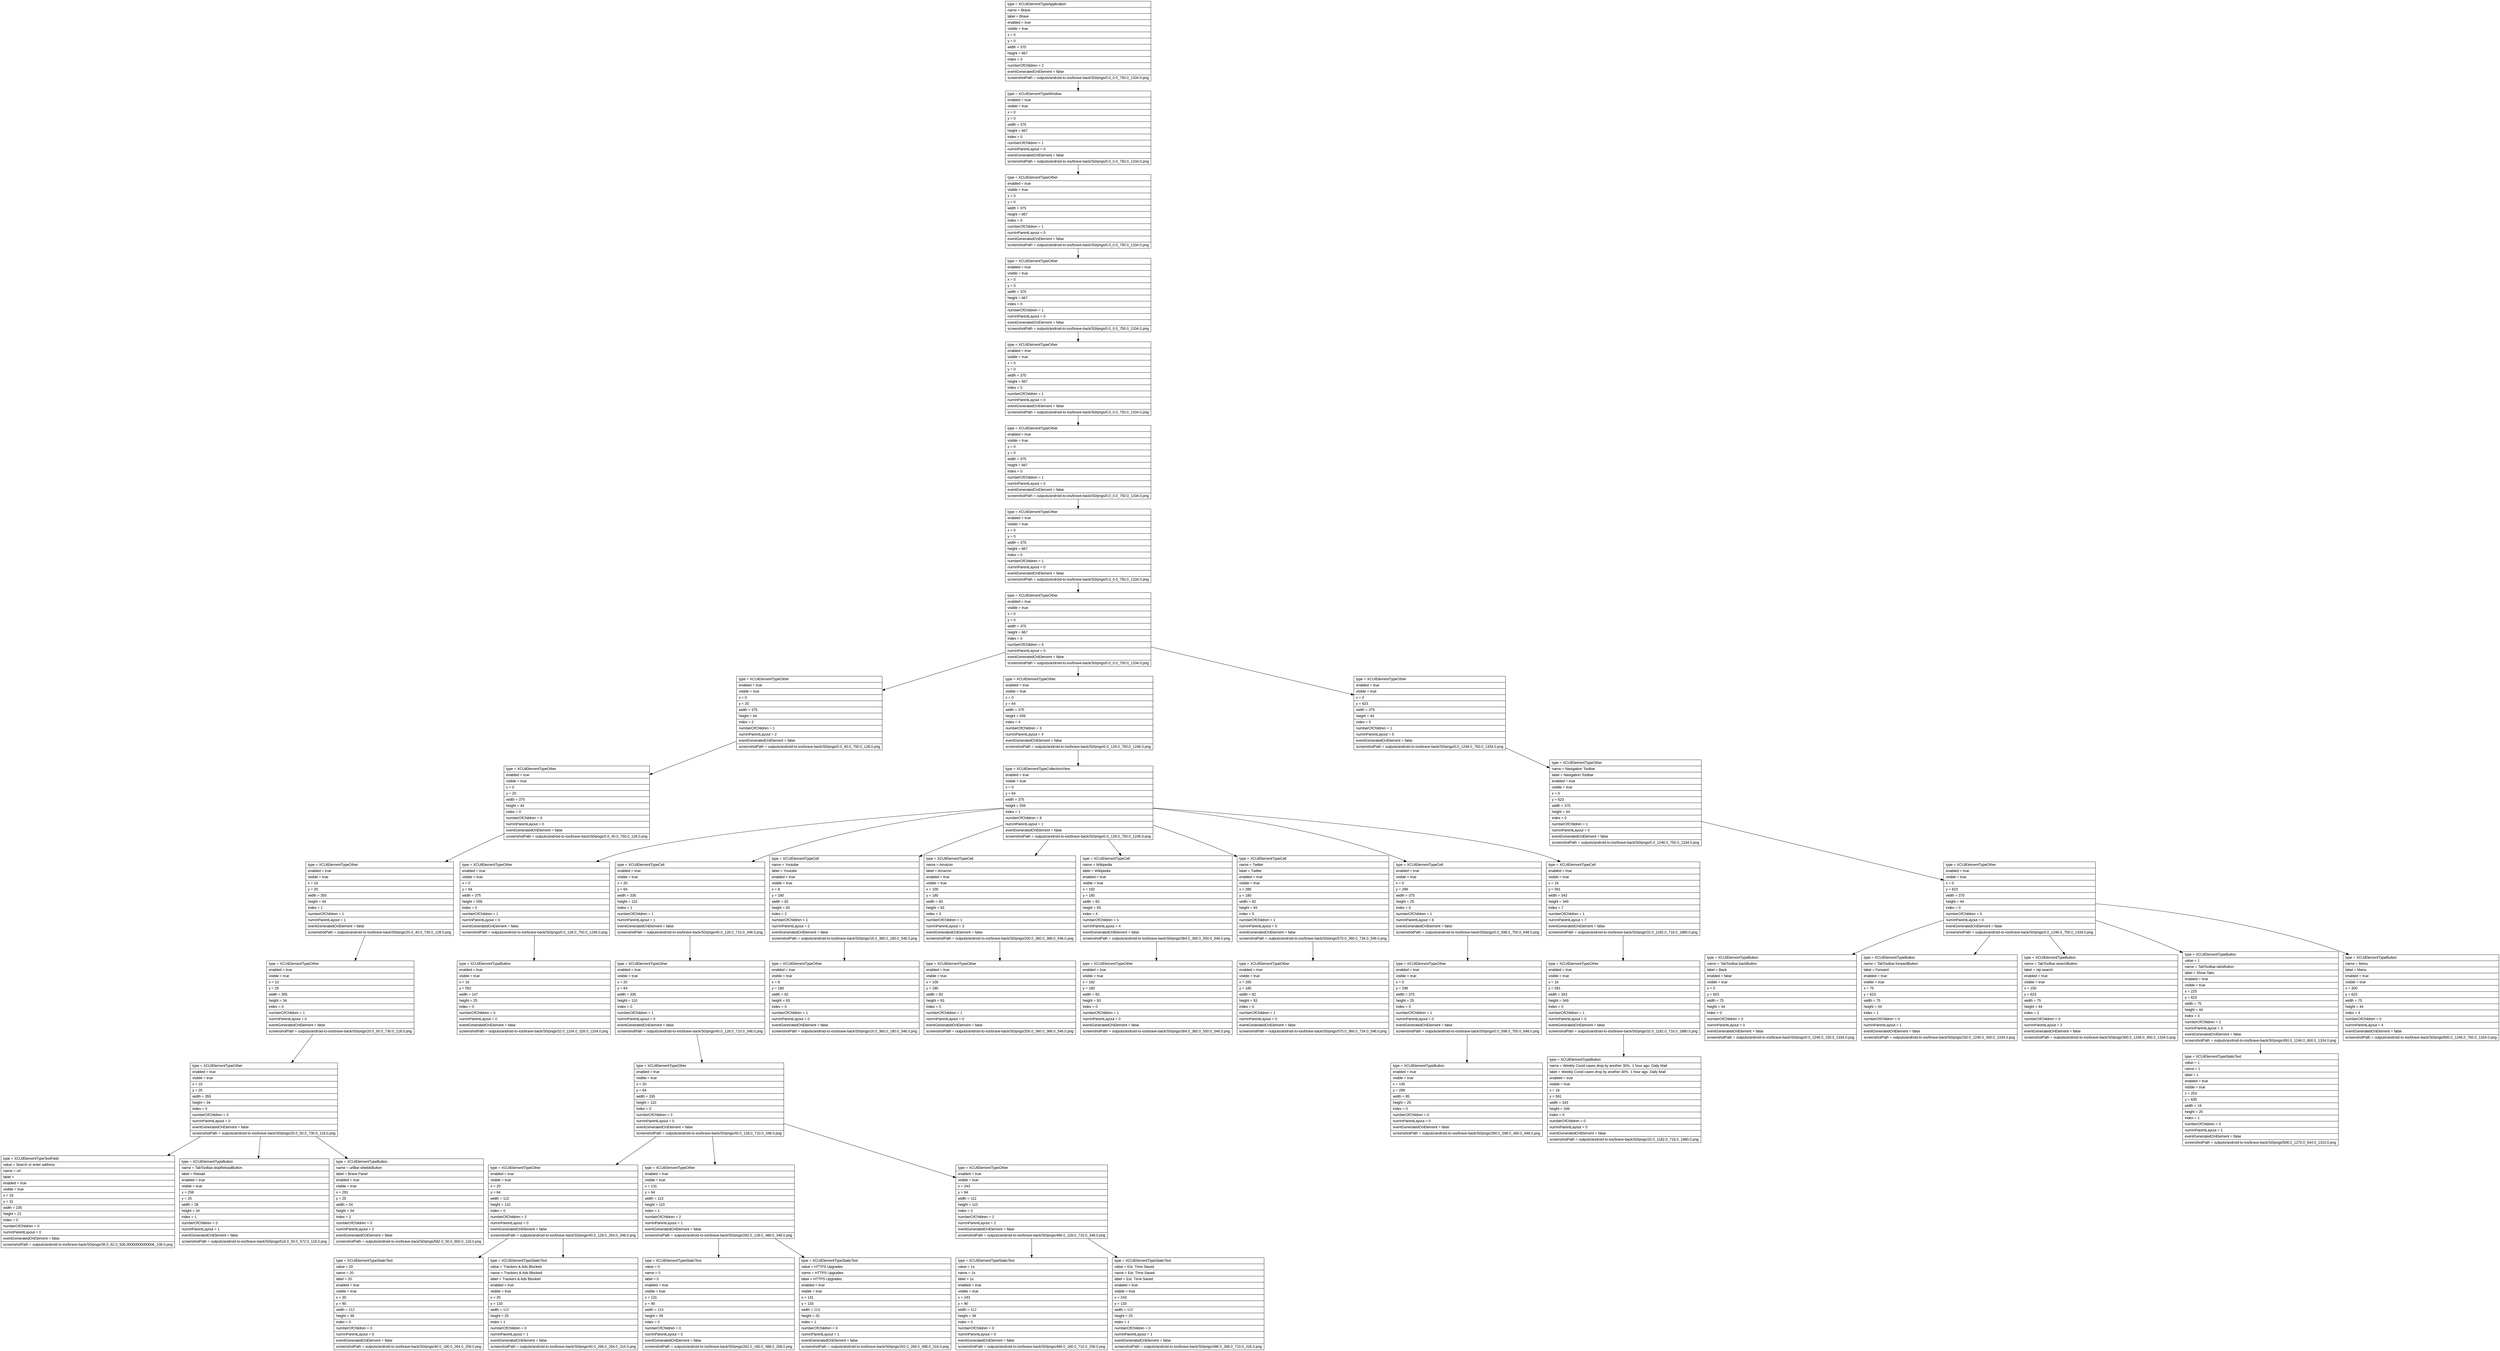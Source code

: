 digraph Layout {

	node [shape=record fontname=Arial];

	0	[label="{type = XCUIElementTypeApplication\l|name = Brave\l|label = Brave\l|enabled = true\l|visible = true\l|x = 0\l|y = 0\l|width = 375\l|height = 667\l|index = 0\l|numberOfChildren = 2\l|eventGeneratedOnElement = false \l|screenshotPath = outputs/android-to-ios/brave-back/S0/pngs/0.0_0.0_750.0_1334.0.png\l}"]
	1	[label="{type = XCUIElementTypeWindow\l|enabled = true\l|visible = true\l|x = 0\l|y = 0\l|width = 375\l|height = 667\l|index = 0\l|numberOfChildren = 1\l|numInParentLayout = 0\l|eventGeneratedOnElement = false \l|screenshotPath = outputs/android-to-ios/brave-back/S0/pngs/0.0_0.0_750.0_1334.0.png\l}"]
	2	[label="{type = XCUIElementTypeOther\l|enabled = true\l|visible = true\l|x = 0\l|y = 0\l|width = 375\l|height = 667\l|index = 0\l|numberOfChildren = 1\l|numInParentLayout = 0\l|eventGeneratedOnElement = false \l|screenshotPath = outputs/android-to-ios/brave-back/S0/pngs/0.0_0.0_750.0_1334.0.png\l}"]
	3	[label="{type = XCUIElementTypeOther\l|enabled = true\l|visible = true\l|x = 0\l|y = 0\l|width = 375\l|height = 667\l|index = 0\l|numberOfChildren = 1\l|numInParentLayout = 0\l|eventGeneratedOnElement = false \l|screenshotPath = outputs/android-to-ios/brave-back/S0/pngs/0.0_0.0_750.0_1334.0.png\l}"]
	4	[label="{type = XCUIElementTypeOther\l|enabled = true\l|visible = true\l|x = 0\l|y = 0\l|width = 375\l|height = 667\l|index = 0\l|numberOfChildren = 1\l|numInParentLayout = 0\l|eventGeneratedOnElement = false \l|screenshotPath = outputs/android-to-ios/brave-back/S0/pngs/0.0_0.0_750.0_1334.0.png\l}"]
	5	[label="{type = XCUIElementTypeOther\l|enabled = true\l|visible = true\l|x = 0\l|y = 0\l|width = 375\l|height = 667\l|index = 0\l|numberOfChildren = 1\l|numInParentLayout = 0\l|eventGeneratedOnElement = false \l|screenshotPath = outputs/android-to-ios/brave-back/S0/pngs/0.0_0.0_750.0_1334.0.png\l}"]
	6	[label="{type = XCUIElementTypeOther\l|enabled = true\l|visible = true\l|x = 0\l|y = 0\l|width = 375\l|height = 667\l|index = 0\l|numberOfChildren = 1\l|numInParentLayout = 0\l|eventGeneratedOnElement = false \l|screenshotPath = outputs/android-to-ios/brave-back/S0/pngs/0.0_0.0_750.0_1334.0.png\l}"]
	7	[label="{type = XCUIElementTypeOther\l|enabled = true\l|visible = true\l|x = 0\l|y = 0\l|width = 375\l|height = 667\l|index = 0\l|numberOfChildren = 6\l|numInParentLayout = 0\l|eventGeneratedOnElement = false \l|screenshotPath = outputs/android-to-ios/brave-back/S0/pngs/0.0_0.0_750.0_1334.0.png\l}"]
	8	[label="{type = XCUIElementTypeOther\l|enabled = true\l|visible = true\l|x = 0\l|y = 20\l|width = 375\l|height = 44\l|index = 2\l|numberOfChildren = 1\l|numInParentLayout = 2\l|eventGeneratedOnElement = false \l|screenshotPath = outputs/android-to-ios/brave-back/S0/pngs/0.0_40.0_750.0_128.0.png\l}"]
	9	[label="{type = XCUIElementTypeOther\l|enabled = true\l|visible = true\l|x = 0\l|y = 64\l|width = 375\l|height = 559\l|index = 4\l|numberOfChildren = 3\l|numInParentLayout = 4\l|eventGeneratedOnElement = false \l|screenshotPath = outputs/android-to-ios/brave-back/S0/pngs/0.0_128.0_750.0_1246.0.png\l}"]
	10	[label="{type = XCUIElementTypeOther\l|enabled = true\l|visible = true\l|x = 0\l|y = 623\l|width = 375\l|height = 44\l|index = 5\l|numberOfChildren = 1\l|numInParentLayout = 5\l|eventGeneratedOnElement = false \l|screenshotPath = outputs/android-to-ios/brave-back/S0/pngs/0.0_1246.0_750.0_1334.0.png\l}"]
	11	[label="{type = XCUIElementTypeOther\l|enabled = true\l|visible = true\l|x = 0\l|y = 20\l|width = 375\l|height = 44\l|index = 0\l|numberOfChildren = 4\l|numInParentLayout = 0\l|eventGeneratedOnElement = false \l|screenshotPath = outputs/android-to-ios/brave-back/S0/pngs/0.0_40.0_750.0_128.0.png\l}"]
	12	[label="{type = XCUIElementTypeCollectionView\l|enabled = true\l|visible = true\l|x = 0\l|y = 64\l|width = 375\l|height = 559\l|index = 1\l|numberOfChildren = 8\l|numInParentLayout = 1\l|eventGeneratedOnElement = false \l|screenshotPath = outputs/android-to-ios/brave-back/S0/pngs/0.0_128.0_750.0_1246.0.png\l}"]
	13	[label="{type = XCUIElementTypeOther\l|name = Navigation Toolbar\l|label = Navigation Toolbar\l|enabled = true\l|visible = true\l|x = 0\l|y = 623\l|width = 375\l|height = 44\l|index = 0\l|numberOfChildren = 1\l|numInParentLayout = 0\l|eventGeneratedOnElement = false \l|screenshotPath = outputs/android-to-ios/brave-back/S0/pngs/0.0_1246.0_750.0_1334.0.png\l}"]
	14	[label="{type = XCUIElementTypeOther\l|enabled = true\l|visible = true\l|x = 10\l|y = 20\l|width = 355\l|height = 44\l|index = 1\l|numberOfChildren = 1\l|numInParentLayout = 1\l|eventGeneratedOnElement = false \l|screenshotPath = outputs/android-to-ios/brave-back/S0/pngs/20.0_40.0_730.0_128.0.png\l}"]
	15	[label="{type = XCUIElementTypeOther\l|enabled = true\l|visible = true\l|x = 0\l|y = 64\l|width = 375\l|height = 559\l|index = 0\l|numberOfChildren = 1\l|numInParentLayout = 0\l|eventGeneratedOnElement = false \l|screenshotPath = outputs/android-to-ios/brave-back/S0/pngs/0.0_128.0_750.0_1246.0.png\l}"]
	16	[label="{type = XCUIElementTypeCell\l|enabled = true\l|visible = true\l|x = 20\l|y = 64\l|width = 335\l|height = 110\l|index = 1\l|numberOfChildren = 1\l|numInParentLayout = 1\l|eventGeneratedOnElement = false \l|screenshotPath = outputs/android-to-ios/brave-back/S0/pngs/40.0_128.0_710.0_348.0.png\l}"]
	17	[label="{type = XCUIElementTypeCell\l|name = Youtube\l|label = Youtube\l|enabled = true\l|visible = true\l|x = 8\l|y = 180\l|width = 82\l|height = 93\l|index = 2\l|numberOfChildren = 1\l|numInParentLayout = 2\l|eventGeneratedOnElement = false \l|screenshotPath = outputs/android-to-ios/brave-back/S0/pngs/16.0_360.0_180.0_546.0.png\l}"]
	18	[label="{type = XCUIElementTypeCell\l|name = Amazon\l|label = Amazon\l|enabled = true\l|visible = true\l|x = 100\l|y = 180\l|width = 83\l|height = 93\l|index = 3\l|numberOfChildren = 1\l|numInParentLayout = 3\l|eventGeneratedOnElement = false \l|screenshotPath = outputs/android-to-ios/brave-back/S0/pngs/200.0_360.0_366.0_546.0.png\l}"]
	19	[label="{type = XCUIElementTypeCell\l|name = Wikipedia\l|label = Wikipedia\l|enabled = true\l|visible = true\l|x = 192\l|y = 180\l|width = 83\l|height = 93\l|index = 4\l|numberOfChildren = 1\l|numInParentLayout = 4\l|eventGeneratedOnElement = false \l|screenshotPath = outputs/android-to-ios/brave-back/S0/pngs/384.0_360.0_550.0_546.0.png\l}"]
	20	[label="{type = XCUIElementTypeCell\l|name = Twitter\l|label = Twitter\l|enabled = true\l|visible = true\l|x = 285\l|y = 180\l|width = 82\l|height = 93\l|index = 5\l|numberOfChildren = 1\l|numInParentLayout = 5\l|eventGeneratedOnElement = false \l|screenshotPath = outputs/android-to-ios/brave-back/S0/pngs/570.0_360.0_734.0_546.0.png\l}"]
	21	[label="{type = XCUIElementTypeCell\l|enabled = true\l|visible = true\l|x = 0\l|y = 299\l|width = 375\l|height = 25\l|index = 6\l|numberOfChildren = 1\l|numInParentLayout = 6\l|eventGeneratedOnElement = false \l|screenshotPath = outputs/android-to-ios/brave-back/S0/pngs/0.0_598.0_750.0_648.0.png\l}"]
	22	[label="{type = XCUIElementTypeCell\l|enabled = true\l|visible = true\l|x = 16\l|y = 591\l|width = 343\l|height = 349\l|index = 7\l|numberOfChildren = 1\l|numInParentLayout = 7\l|eventGeneratedOnElement = false \l|screenshotPath = outputs/android-to-ios/brave-back/S0/pngs/32.0_1182.0_718.0_1880.0.png\l}"]
	23	[label="{type = XCUIElementTypeOther\l|enabled = true\l|visible = true\l|x = 0\l|y = 623\l|width = 375\l|height = 44\l|index = 0\l|numberOfChildren = 5\l|numInParentLayout = 0\l|eventGeneratedOnElement = false \l|screenshotPath = outputs/android-to-ios/brave-back/S0/pngs/0.0_1246.0_750.0_1334.0.png\l}"]
	24	[label="{type = XCUIElementTypeOther\l|enabled = true\l|visible = true\l|x = 10\l|y = 25\l|width = 355\l|height = 34\l|index = 0\l|numberOfChildren = 1\l|numInParentLayout = 0\l|eventGeneratedOnElement = false \l|screenshotPath = outputs/android-to-ios/brave-back/S0/pngs/20.0_50.0_730.0_118.0.png\l}"]
	25	[label="{type = XCUIElementTypeButton\l|enabled = true\l|visible = true\l|x = 16\l|y = 552\l|width = 147\l|height = 25\l|index = 0\l|numberOfChildren = 0\l|numInParentLayout = 0\l|eventGeneratedOnElement = false \l|screenshotPath = outputs/android-to-ios/brave-back/S0/pngs/32.0_1104.0_326.0_1154.0.png\l}"]
	26	[label="{type = XCUIElementTypeOther\l|enabled = true\l|visible = true\l|x = 20\l|y = 64\l|width = 335\l|height = 110\l|index = 0\l|numberOfChildren = 1\l|numInParentLayout = 0\l|eventGeneratedOnElement = false \l|screenshotPath = outputs/android-to-ios/brave-back/S0/pngs/40.0_128.0_710.0_348.0.png\l}"]
	27	[label="{type = XCUIElementTypeOther\l|enabled = true\l|visible = true\l|x = 8\l|y = 180\l|width = 82\l|height = 93\l|index = 0\l|numberOfChildren = 1\l|numInParentLayout = 0\l|eventGeneratedOnElement = false \l|screenshotPath = outputs/android-to-ios/brave-back/S0/pngs/16.0_360.0_180.0_546.0.png\l}"]
	28	[label="{type = XCUIElementTypeOther\l|enabled = true\l|visible = true\l|x = 100\l|y = 180\l|width = 83\l|height = 93\l|index = 0\l|numberOfChildren = 1\l|numInParentLayout = 0\l|eventGeneratedOnElement = false \l|screenshotPath = outputs/android-to-ios/brave-back/S0/pngs/200.0_360.0_366.0_546.0.png\l}"]
	29	[label="{type = XCUIElementTypeOther\l|enabled = true\l|visible = true\l|x = 192\l|y = 180\l|width = 83\l|height = 93\l|index = 0\l|numberOfChildren = 1\l|numInParentLayout = 0\l|eventGeneratedOnElement = false \l|screenshotPath = outputs/android-to-ios/brave-back/S0/pngs/384.0_360.0_550.0_546.0.png\l}"]
	30	[label="{type = XCUIElementTypeOther\l|enabled = true\l|visible = true\l|x = 285\l|y = 180\l|width = 82\l|height = 93\l|index = 0\l|numberOfChildren = 1\l|numInParentLayout = 0\l|eventGeneratedOnElement = false \l|screenshotPath = outputs/android-to-ios/brave-back/S0/pngs/570.0_360.0_734.0_546.0.png\l}"]
	31	[label="{type = XCUIElementTypeOther\l|enabled = true\l|visible = true\l|x = 0\l|y = 299\l|width = 375\l|height = 25\l|index = 0\l|numberOfChildren = 1\l|numInParentLayout = 0\l|eventGeneratedOnElement = false \l|screenshotPath = outputs/android-to-ios/brave-back/S0/pngs/0.0_598.0_750.0_648.0.png\l}"]
	32	[label="{type = XCUIElementTypeOther\l|enabled = true\l|visible = true\l|x = 16\l|y = 591\l|width = 343\l|height = 349\l|index = 0\l|numberOfChildren = 1\l|numInParentLayout = 0\l|eventGeneratedOnElement = false \l|screenshotPath = outputs/android-to-ios/brave-back/S0/pngs/32.0_1182.0_718.0_1880.0.png\l}"]
	33	[label="{type = XCUIElementTypeButton\l|name = TabToolbar.backButton\l|label = Back\l|enabled = false\l|visible = true\l|x = 0\l|y = 623\l|width = 75\l|height = 44\l|index = 0\l|numberOfChildren = 0\l|numInParentLayout = 0\l|eventGeneratedOnElement = false \l|screenshotPath = outputs/android-to-ios/brave-back/S0/pngs/0.0_1246.0_150.0_1334.0.png\l}"]
	34	[label="{type = XCUIElementTypeButton\l|name = TabToolbar.forwardButton\l|label = Forward\l|enabled = true\l|visible = true\l|x = 75\l|y = 623\l|width = 75\l|height = 44\l|index = 1\l|numberOfChildren = 0\l|numInParentLayout = 1\l|eventGeneratedOnElement = false \l|screenshotPath = outputs/android-to-ios/brave-back/S0/pngs/150.0_1246.0_300.0_1334.0.png\l}"]
	35	[label="{type = XCUIElementTypeButton\l|name = TabToolbar.searchButton\l|label = ntp search\l|enabled = true\l|visible = true\l|x = 150\l|y = 623\l|width = 75\l|height = 44\l|index = 2\l|numberOfChildren = 0\l|numInParentLayout = 2\l|eventGeneratedOnElement = false \l|screenshotPath = outputs/android-to-ios/brave-back/S0/pngs/300.0_1246.0_450.0_1334.0.png\l}"]
	36	[label="{type = XCUIElementTypeButton\l|value = 1\l|name = TabToolbar.tabsButton\l|label = Show Tabs\l|enabled = true\l|visible = true\l|x = 225\l|y = 623\l|width = 75\l|height = 44\l|index = 3\l|numberOfChildren = 2\l|numInParentLayout = 3\l|eventGeneratedOnElement = false \l|screenshotPath = outputs/android-to-ios/brave-back/S0/pngs/450.0_1246.0_600.0_1334.0.png\l}"]
	37	[label="{type = XCUIElementTypeButton\l|name = Menu\l|label = Menu\l|enabled = true\l|visible = true\l|x = 300\l|y = 623\l|width = 75\l|height = 44\l|index = 4\l|numberOfChildren = 0\l|numInParentLayout = 4\l|eventGeneratedOnElement = false \l|screenshotPath = outputs/android-to-ios/brave-back/S0/pngs/600.0_1246.0_750.0_1334.0.png\l}"]
	38	[label="{type = XCUIElementTypeOther\l|enabled = true\l|visible = true\l|x = 10\l|y = 25\l|width = 355\l|height = 34\l|index = 0\l|numberOfChildren = 3\l|numInParentLayout = 0\l|eventGeneratedOnElement = false \l|screenshotPath = outputs/android-to-ios/brave-back/S0/pngs/20.0_50.0_730.0_118.0.png\l}"]
	39	[label="{type = XCUIElementTypeOther\l|enabled = true\l|visible = true\l|x = 20\l|y = 64\l|width = 335\l|height = 110\l|index = 0\l|numberOfChildren = 3\l|numInParentLayout = 0\l|eventGeneratedOnElement = false \l|screenshotPath = outputs/android-to-ios/brave-back/S0/pngs/40.0_128.0_710.0_348.0.png\l}"]
	40	[label="{type = XCUIElementTypeButton\l|enabled = true\l|visible = true\l|x = 145\l|y = 299\l|width = 85\l|height = 25\l|index = 0\l|numberOfChildren = 0\l|numInParentLayout = 0\l|eventGeneratedOnElement = false \l|screenshotPath = outputs/android-to-ios/brave-back/S0/pngs/290.0_598.0_460.0_648.0.png\l}"]
	41	[label="{type = XCUIElementTypeButton\l|name = Weekly Covid cases drop by another 30%. 1 hour ago. Daily Mail\l|label = Weekly Covid cases drop by another 30%. 1 hour ago. Daily Mail\l|enabled = true\l|visible = true\l|x = 16\l|y = 591\l|width = 343\l|height = 349\l|index = 0\l|numberOfChildren = 0\l|numInParentLayout = 0\l|eventGeneratedOnElement = false \l|screenshotPath = outputs/android-to-ios/brave-back/S0/pngs/32.0_1182.0_718.0_1880.0.png\l}"]
	42	[label="{type = XCUIElementTypeStaticText\l|value = 1\l|name = 1\l|label = 1\l|enabled = true\l|visible = true\l|x = 253\l|y = 635\l|width = 19\l|height = 20\l|index = 1\l|numberOfChildren = 0\l|numInParentLayout = 1\l|eventGeneratedOnElement = false \l|screenshotPath = outputs/android-to-ios/brave-back/S0/pngs/506.0_1270.0_544.0_1310.0.png\l}"]
	43	[label="{type = XCUIElementTypeTextField\l|value = Search or enter address\l|name = url\l|label = \l|enabled = true\l|visible = true\l|x = 18\l|y = 31\l|width = 235\l|height = 22\l|index = 0\l|numberOfChildren = 0\l|numInParentLayout = 0\l|eventGeneratedOnElement = false \l|screenshotPath = outputs/android-to-ios/brave-back/S0/pngs/36.0_62.0_506.00000000000006_106.0.png\l}"]
	44	[label="{type = XCUIElementTypeButton\l|name = TabToolbar.stopReloadButton\l|label = Reload\l|enabled = true\l|visible = true\l|x = 258\l|y = 25\l|width = 28\l|height = 34\l|index = 1\l|numberOfChildren = 0\l|numInParentLayout = 1\l|eventGeneratedOnElement = false \l|screenshotPath = outputs/android-to-ios/brave-back/S0/pngs/516.0_50.0_572.0_118.0.png\l}"]
	45	[label="{type = XCUIElementTypeButton\l|name = urlBar-shieldsButton\l|label = Brave Panel\l|enabled = true\l|visible = true\l|x = 291\l|y = 25\l|width = 34\l|height = 34\l|index = 2\l|numberOfChildren = 0\l|numInParentLayout = 2\l|eventGeneratedOnElement = false \l|screenshotPath = outputs/android-to-ios/brave-back/S0/pngs/582.0_50.0_650.0_118.0.png\l}"]
	46	[label="{type = XCUIElementTypeOther\l|enabled = true\l|visible = true\l|x = 20\l|y = 64\l|width = 112\l|height = 110\l|index = 0\l|numberOfChildren = 2\l|numInParentLayout = 0\l|eventGeneratedOnElement = false \l|screenshotPath = outputs/android-to-ios/brave-back/S0/pngs/40.0_128.0_264.0_348.0.png\l}"]
	47	[label="{type = XCUIElementTypeOther\l|enabled = true\l|visible = true\l|x = 131\l|y = 64\l|width = 113\l|height = 110\l|index = 1\l|numberOfChildren = 2\l|numInParentLayout = 1\l|eventGeneratedOnElement = false \l|screenshotPath = outputs/android-to-ios/brave-back/S0/pngs/262.0_128.0_488.0_348.0.png\l}"]
	48	[label="{type = XCUIElementTypeOther\l|enabled = true\l|visible = true\l|x = 243\l|y = 64\l|width = 112\l|height = 110\l|index = 2\l|numberOfChildren = 2\l|numInParentLayout = 2\l|eventGeneratedOnElement = false \l|screenshotPath = outputs/android-to-ios/brave-back/S0/pngs/486.0_128.0_710.0_348.0.png\l}"]
	49	[label="{type = XCUIElementTypeStaticText\l|value = 20\l|name = 20\l|label = 20\l|enabled = true\l|visible = true\l|x = 20\l|y = 90\l|width = 112\l|height = 39\l|index = 0\l|numberOfChildren = 0\l|numInParentLayout = 0\l|eventGeneratedOnElement = false \l|screenshotPath = outputs/android-to-ios/brave-back/S0/pngs/40.0_180.0_264.0_258.0.png\l}"]
	50	[label="{type = XCUIElementTypeStaticText\l|value = Trackers & Ads Blocked\l|name = Trackers & Ads Blocked\l|label = Trackers & Ads Blocked\l|enabled = true\l|visible = true\l|x = 20\l|y = 133\l|width = 112\l|height = 25\l|index = 1\l|numberOfChildren = 0\l|numInParentLayout = 1\l|eventGeneratedOnElement = false \l|screenshotPath = outputs/android-to-ios/brave-back/S0/pngs/40.0_266.0_264.0_316.0.png\l}"]
	51	[label="{type = XCUIElementTypeStaticText\l|value = 0\l|name = 0\l|label = 0\l|enabled = true\l|visible = true\l|x = 131\l|y = 90\l|width = 113\l|height = 39\l|index = 0\l|numberOfChildren = 0\l|numInParentLayout = 0\l|eventGeneratedOnElement = false \l|screenshotPath = outputs/android-to-ios/brave-back/S0/pngs/262.0_180.0_488.0_258.0.png\l}"]
	52	[label="{type = XCUIElementTypeStaticText\l|value = HTTPS  Upgrades\l|name = HTTPS  Upgrades\l|label = HTTPS  Upgrades\l|enabled = true\l|visible = true\l|x = 131\l|y = 133\l|width = 113\l|height = 25\l|index = 1\l|numberOfChildren = 0\l|numInParentLayout = 1\l|eventGeneratedOnElement = false \l|screenshotPath = outputs/android-to-ios/brave-back/S0/pngs/262.0_266.0_488.0_316.0.png\l}"]
	53	[label="{type = XCUIElementTypeStaticText\l|value = 1s\l|name = 1s\l|label = 1s\l|enabled = true\l|visible = true\l|x = 243\l|y = 90\l|width = 112\l|height = 39\l|index = 0\l|numberOfChildren = 0\l|numInParentLayout = 0\l|eventGeneratedOnElement = false \l|screenshotPath = outputs/android-to-ios/brave-back/S0/pngs/486.0_180.0_710.0_258.0.png\l}"]
	54	[label="{type = XCUIElementTypeStaticText\l|value = Est. Time  Saved\l|name = Est. Time  Saved\l|label = Est. Time  Saved\l|enabled = true\l|visible = true\l|x = 243\l|y = 133\l|width = 112\l|height = 25\l|index = 1\l|numberOfChildren = 0\l|numInParentLayout = 1\l|eventGeneratedOnElement = false \l|screenshotPath = outputs/android-to-ios/brave-back/S0/pngs/486.0_266.0_710.0_316.0.png\l}"]


	0 -> 1
	1 -> 2
	2 -> 3
	3 -> 4
	4 -> 5
	5 -> 6
	6 -> 7
	7 -> 8
	7 -> 9
	7 -> 10
	8 -> 11
	9 -> 12
	10 -> 13
	11 -> 14
	12 -> 15
	12 -> 16
	12 -> 17
	12 -> 18
	12 -> 19
	12 -> 20
	12 -> 21
	12 -> 22
	13 -> 23
	14 -> 24
	15 -> 25
	16 -> 26
	17 -> 27
	18 -> 28
	19 -> 29
	20 -> 30
	21 -> 31
	22 -> 32
	23 -> 33
	23 -> 34
	23 -> 35
	23 -> 36
	23 -> 37
	24 -> 38
	26 -> 39
	31 -> 40
	32 -> 41
	36 -> 42
	38 -> 43
	38 -> 44
	38 -> 45
	39 -> 46
	39 -> 47
	39 -> 48
	46 -> 49
	46 -> 50
	47 -> 51
	47 -> 52
	48 -> 53
	48 -> 54


}